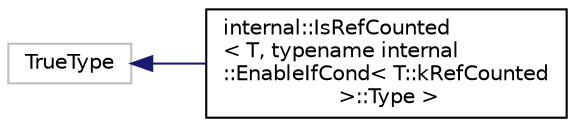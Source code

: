 digraph "Graphical Class Hierarchy"
{
 // LATEX_PDF_SIZE
  edge [fontname="Helvetica",fontsize="10",labelfontname="Helvetica",labelfontsize="10"];
  node [fontname="Helvetica",fontsize="10",shape=record];
  rankdir="LR";
  Node102 [label="TrueType",height=0.2,width=0.4,color="grey75", fillcolor="white", style="filled",tooltip=" "];
  Node102 -> Node0 [dir="back",color="midnightblue",fontsize="10",style="solid",fontname="Helvetica"];
  Node0 [label="internal::IsRefCounted\l\< T, typename internal\l::EnableIfCond\< T::kRefCounted\l \>::Type \>",height=0.2,width=0.4,color="black", fillcolor="white", style="filled",URL="$structinternal_1_1IsRefCounted_3_01T_00_01typename_01internal_1_1EnableIfCond_3_01T_1_1kRefCounted_01_4_1_1Type_01_4.html",tooltip=" "];
}
